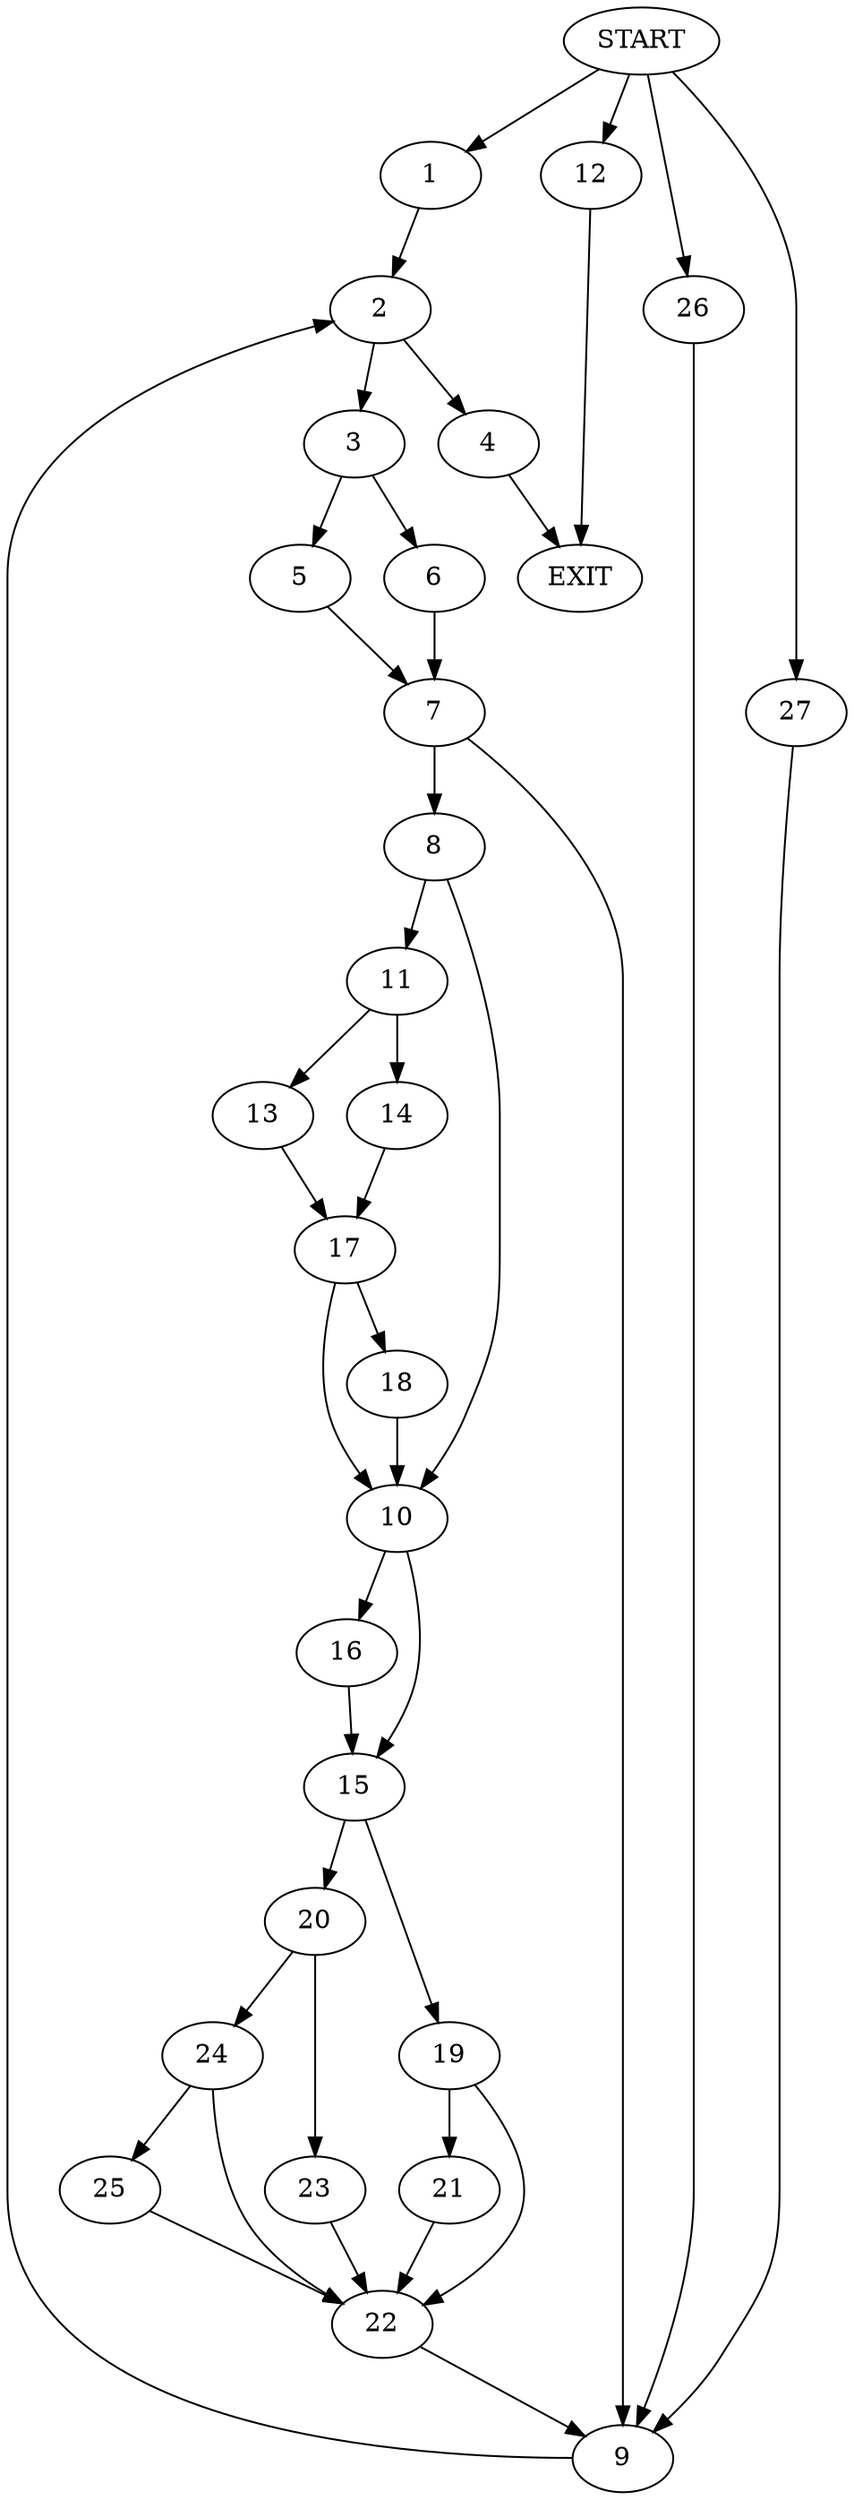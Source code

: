 digraph {
0 [label="START"]
28 [label="EXIT"]
0 -> 1
1 -> 2
2 -> 3
2 -> 4
3 -> 5
3 -> 6
4 -> 28
6 -> 7
5 -> 7
7 -> 8
7 -> 9
8 -> 10
8 -> 11
9 -> 2
0 -> 12
12 -> 28
11 -> 13
11 -> 14
10 -> 15
10 -> 16
14 -> 17
13 -> 17
17 -> 10
17 -> 18
18 -> 10
16 -> 15
15 -> 19
15 -> 20
19 -> 21
19 -> 22
20 -> 23
20 -> 24
24 -> 25
24 -> 22
23 -> 22
22 -> 9
25 -> 22
21 -> 22
0 -> 26
26 -> 9
0 -> 27
27 -> 9
}
